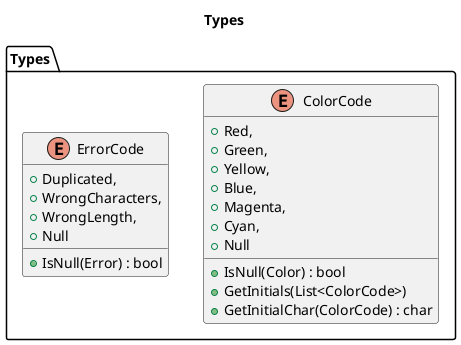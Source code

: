 @startuml Types
title Types
namespace Types{
    enum ColorCode{
        +Red,
        +Green,
        +Yellow,
        +Blue,
        +Magenta,
        +Cyan,
        +Null
        +IsNull(Color) : bool
        +GetInitials(List<ColorCode>)
        +GetInitialChar(ColorCode) : char
    }

    enum ErrorCode{
        +Duplicated,
        +WrongCharacters,
        +WrongLength,
        +Null
        +IsNull(Error) : bool
    }
}
@enduml